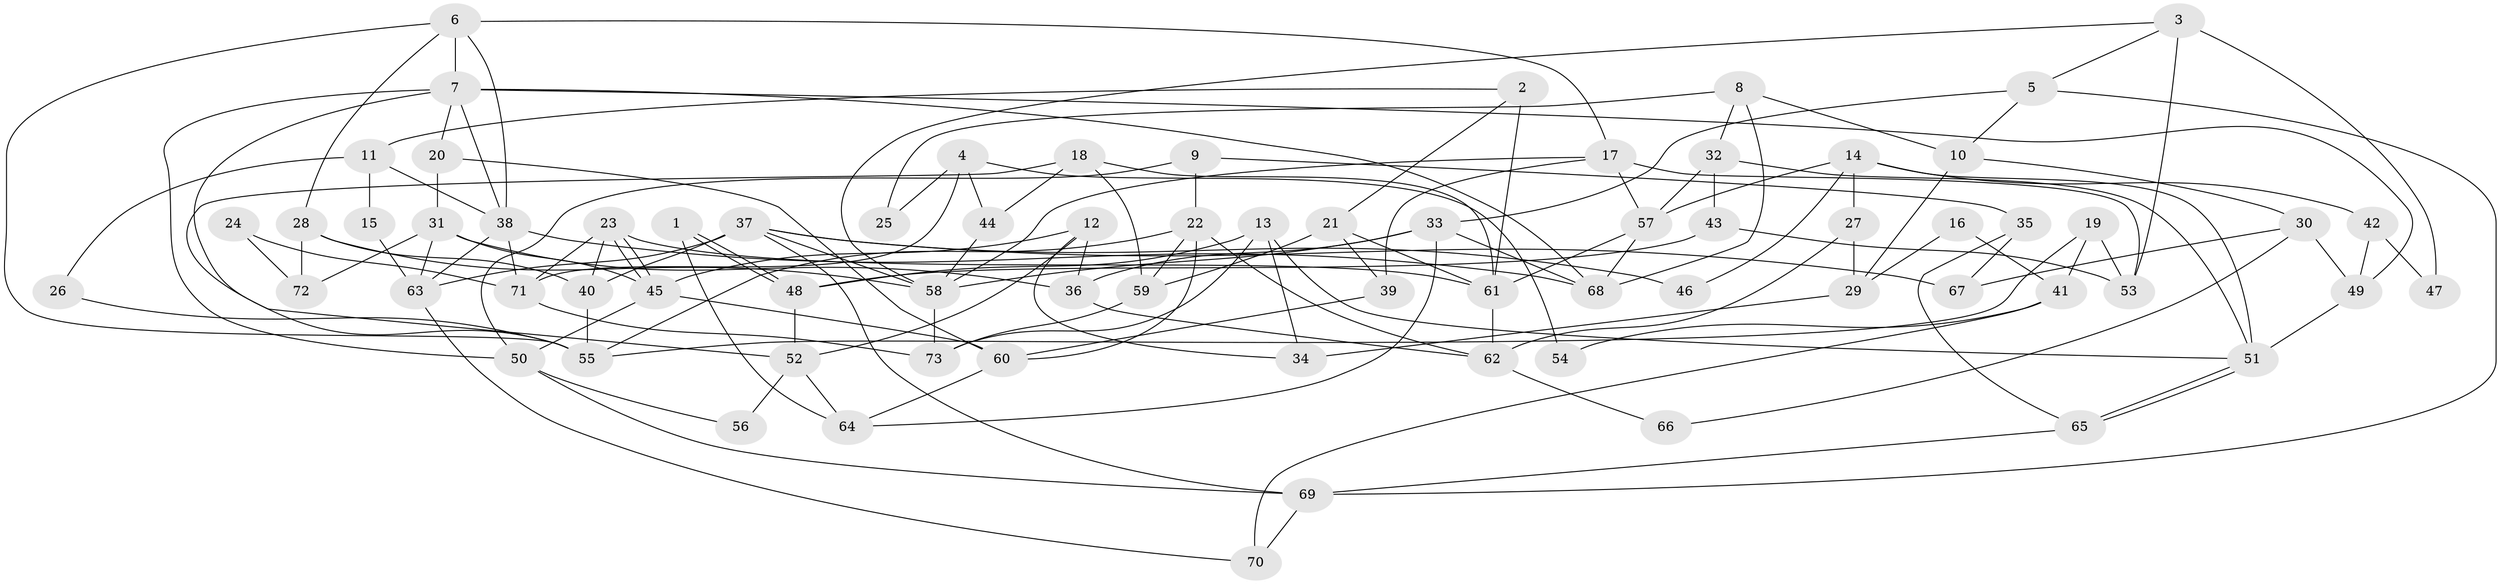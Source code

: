 // coarse degree distribution, {7: 0.13636363636363635, 6: 0.09090909090909091, 5: 0.22727272727272727, 4: 0.13636363636363635, 8: 0.13636363636363635, 9: 0.18181818181818182, 3: 0.045454545454545456, 11: 0.045454545454545456}
// Generated by graph-tools (version 1.1) at 2025/37/03/04/25 23:37:04]
// undirected, 73 vertices, 146 edges
graph export_dot {
  node [color=gray90,style=filled];
  1;
  2;
  3;
  4;
  5;
  6;
  7;
  8;
  9;
  10;
  11;
  12;
  13;
  14;
  15;
  16;
  17;
  18;
  19;
  20;
  21;
  22;
  23;
  24;
  25;
  26;
  27;
  28;
  29;
  30;
  31;
  32;
  33;
  34;
  35;
  36;
  37;
  38;
  39;
  40;
  41;
  42;
  43;
  44;
  45;
  46;
  47;
  48;
  49;
  50;
  51;
  52;
  53;
  54;
  55;
  56;
  57;
  58;
  59;
  60;
  61;
  62;
  63;
  64;
  65;
  66;
  67;
  68;
  69;
  70;
  71;
  72;
  73;
  1 -- 48;
  1 -- 48;
  1 -- 64;
  2 -- 21;
  2 -- 61;
  2 -- 11;
  3 -- 5;
  3 -- 53;
  3 -- 47;
  3 -- 58;
  4 -- 71;
  4 -- 44;
  4 -- 25;
  4 -- 54;
  5 -- 69;
  5 -- 33;
  5 -- 10;
  6 -- 17;
  6 -- 55;
  6 -- 7;
  6 -- 28;
  6 -- 38;
  7 -- 38;
  7 -- 20;
  7 -- 49;
  7 -- 50;
  7 -- 52;
  7 -- 68;
  8 -- 32;
  8 -- 68;
  8 -- 10;
  8 -- 25;
  9 -- 22;
  9 -- 50;
  9 -- 35;
  10 -- 29;
  10 -- 30;
  11 -- 38;
  11 -- 15;
  11 -- 26;
  12 -- 36;
  12 -- 52;
  12 -- 34;
  12 -- 45;
  13 -- 48;
  13 -- 51;
  13 -- 34;
  13 -- 73;
  14 -- 57;
  14 -- 27;
  14 -- 42;
  14 -- 46;
  14 -- 51;
  15 -- 63;
  16 -- 29;
  16 -- 41;
  17 -- 57;
  17 -- 58;
  17 -- 39;
  17 -- 53;
  18 -- 59;
  18 -- 55;
  18 -- 44;
  18 -- 61;
  19 -- 53;
  19 -- 55;
  19 -- 41;
  20 -- 31;
  20 -- 60;
  21 -- 59;
  21 -- 39;
  21 -- 61;
  22 -- 62;
  22 -- 60;
  22 -- 55;
  22 -- 59;
  23 -- 45;
  23 -- 45;
  23 -- 61;
  23 -- 40;
  23 -- 71;
  24 -- 71;
  24 -- 72;
  26 -- 55;
  27 -- 62;
  27 -- 29;
  28 -- 40;
  28 -- 58;
  28 -- 72;
  29 -- 34;
  30 -- 49;
  30 -- 66;
  30 -- 67;
  31 -- 45;
  31 -- 63;
  31 -- 36;
  31 -- 72;
  32 -- 57;
  32 -- 51;
  32 -- 43;
  33 -- 58;
  33 -- 68;
  33 -- 36;
  33 -- 64;
  35 -- 65;
  35 -- 67;
  36 -- 62;
  37 -- 67;
  37 -- 58;
  37 -- 40;
  37 -- 46;
  37 -- 63;
  37 -- 69;
  38 -- 71;
  38 -- 63;
  38 -- 68;
  39 -- 60;
  40 -- 55;
  41 -- 70;
  41 -- 54;
  42 -- 49;
  42 -- 47;
  43 -- 48;
  43 -- 53;
  44 -- 58;
  45 -- 50;
  45 -- 60;
  48 -- 52;
  49 -- 51;
  50 -- 56;
  50 -- 69;
  51 -- 65;
  51 -- 65;
  52 -- 64;
  52 -- 56;
  57 -- 61;
  57 -- 68;
  58 -- 73;
  59 -- 73;
  60 -- 64;
  61 -- 62;
  62 -- 66;
  63 -- 70;
  65 -- 69;
  69 -- 70;
  71 -- 73;
}
